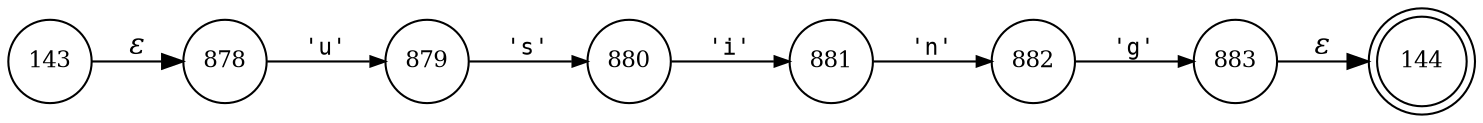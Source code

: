 digraph ATN {
rankdir=LR;
s144[fontsize=11, label="144", shape=doublecircle, fixedsize=true, width=.6];
s880[fontsize=11,label="880", shape=circle, fixedsize=true, width=.55, peripheries=1];
s881[fontsize=11,label="881", shape=circle, fixedsize=true, width=.55, peripheries=1];
s882[fontsize=11,label="882", shape=circle, fixedsize=true, width=.55, peripheries=1];
s883[fontsize=11,label="883", shape=circle, fixedsize=true, width=.55, peripheries=1];
s878[fontsize=11,label="878", shape=circle, fixedsize=true, width=.55, peripheries=1];
s143[fontsize=11,label="143", shape=circle, fixedsize=true, width=.55, peripheries=1];
s879[fontsize=11,label="879", shape=circle, fixedsize=true, width=.55, peripheries=1];
s143 -> s878 [fontname="Times-Italic", label="&epsilon;"];
s878 -> s879 [fontsize=11, fontname="Courier", arrowsize=.7, label = "'u'", arrowhead = normal];
s879 -> s880 [fontsize=11, fontname="Courier", arrowsize=.7, label = "'s'", arrowhead = normal];
s880 -> s881 [fontsize=11, fontname="Courier", arrowsize=.7, label = "'i'", arrowhead = normal];
s881 -> s882 [fontsize=11, fontname="Courier", arrowsize=.7, label = "'n'", arrowhead = normal];
s882 -> s883 [fontsize=11, fontname="Courier", arrowsize=.7, label = "'g'", arrowhead = normal];
s883 -> s144 [fontname="Times-Italic", label="&epsilon;"];
}